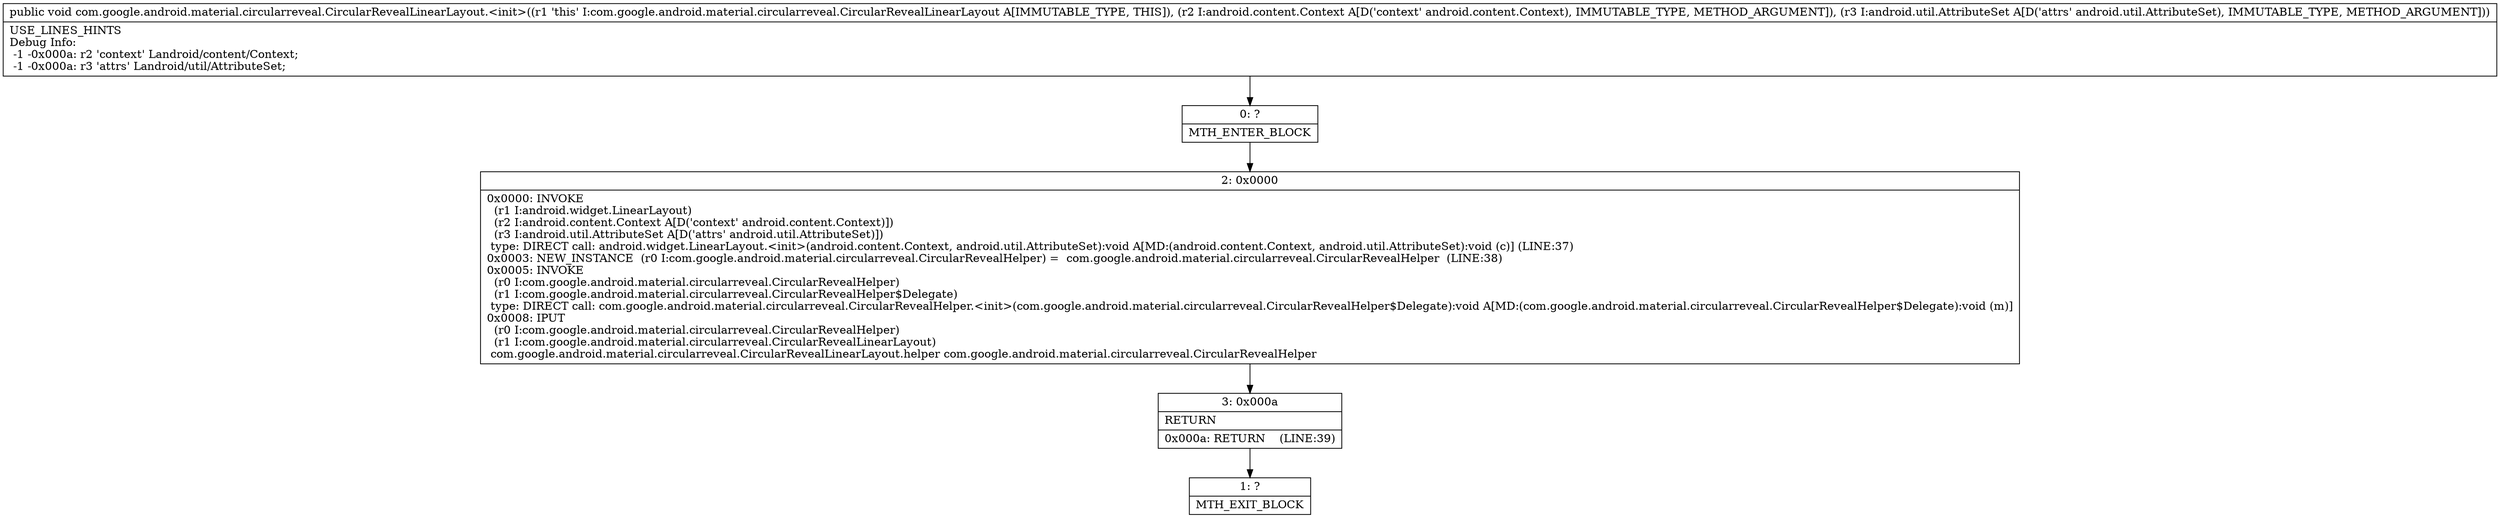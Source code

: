 digraph "CFG forcom.google.android.material.circularreveal.CircularRevealLinearLayout.\<init\>(Landroid\/content\/Context;Landroid\/util\/AttributeSet;)V" {
Node_0 [shape=record,label="{0\:\ ?|MTH_ENTER_BLOCK\l}"];
Node_2 [shape=record,label="{2\:\ 0x0000|0x0000: INVOKE  \l  (r1 I:android.widget.LinearLayout)\l  (r2 I:android.content.Context A[D('context' android.content.Context)])\l  (r3 I:android.util.AttributeSet A[D('attrs' android.util.AttributeSet)])\l type: DIRECT call: android.widget.LinearLayout.\<init\>(android.content.Context, android.util.AttributeSet):void A[MD:(android.content.Context, android.util.AttributeSet):void (c)] (LINE:37)\l0x0003: NEW_INSTANCE  (r0 I:com.google.android.material.circularreveal.CircularRevealHelper) =  com.google.android.material.circularreveal.CircularRevealHelper  (LINE:38)\l0x0005: INVOKE  \l  (r0 I:com.google.android.material.circularreveal.CircularRevealHelper)\l  (r1 I:com.google.android.material.circularreveal.CircularRevealHelper$Delegate)\l type: DIRECT call: com.google.android.material.circularreveal.CircularRevealHelper.\<init\>(com.google.android.material.circularreveal.CircularRevealHelper$Delegate):void A[MD:(com.google.android.material.circularreveal.CircularRevealHelper$Delegate):void (m)]\l0x0008: IPUT  \l  (r0 I:com.google.android.material.circularreveal.CircularRevealHelper)\l  (r1 I:com.google.android.material.circularreveal.CircularRevealLinearLayout)\l com.google.android.material.circularreveal.CircularRevealLinearLayout.helper com.google.android.material.circularreveal.CircularRevealHelper \l}"];
Node_3 [shape=record,label="{3\:\ 0x000a|RETURN\l|0x000a: RETURN    (LINE:39)\l}"];
Node_1 [shape=record,label="{1\:\ ?|MTH_EXIT_BLOCK\l}"];
MethodNode[shape=record,label="{public void com.google.android.material.circularreveal.CircularRevealLinearLayout.\<init\>((r1 'this' I:com.google.android.material.circularreveal.CircularRevealLinearLayout A[IMMUTABLE_TYPE, THIS]), (r2 I:android.content.Context A[D('context' android.content.Context), IMMUTABLE_TYPE, METHOD_ARGUMENT]), (r3 I:android.util.AttributeSet A[D('attrs' android.util.AttributeSet), IMMUTABLE_TYPE, METHOD_ARGUMENT]))  | USE_LINES_HINTS\lDebug Info:\l  \-1 \-0x000a: r2 'context' Landroid\/content\/Context;\l  \-1 \-0x000a: r3 'attrs' Landroid\/util\/AttributeSet;\l}"];
MethodNode -> Node_0;Node_0 -> Node_2;
Node_2 -> Node_3;
Node_3 -> Node_1;
}

